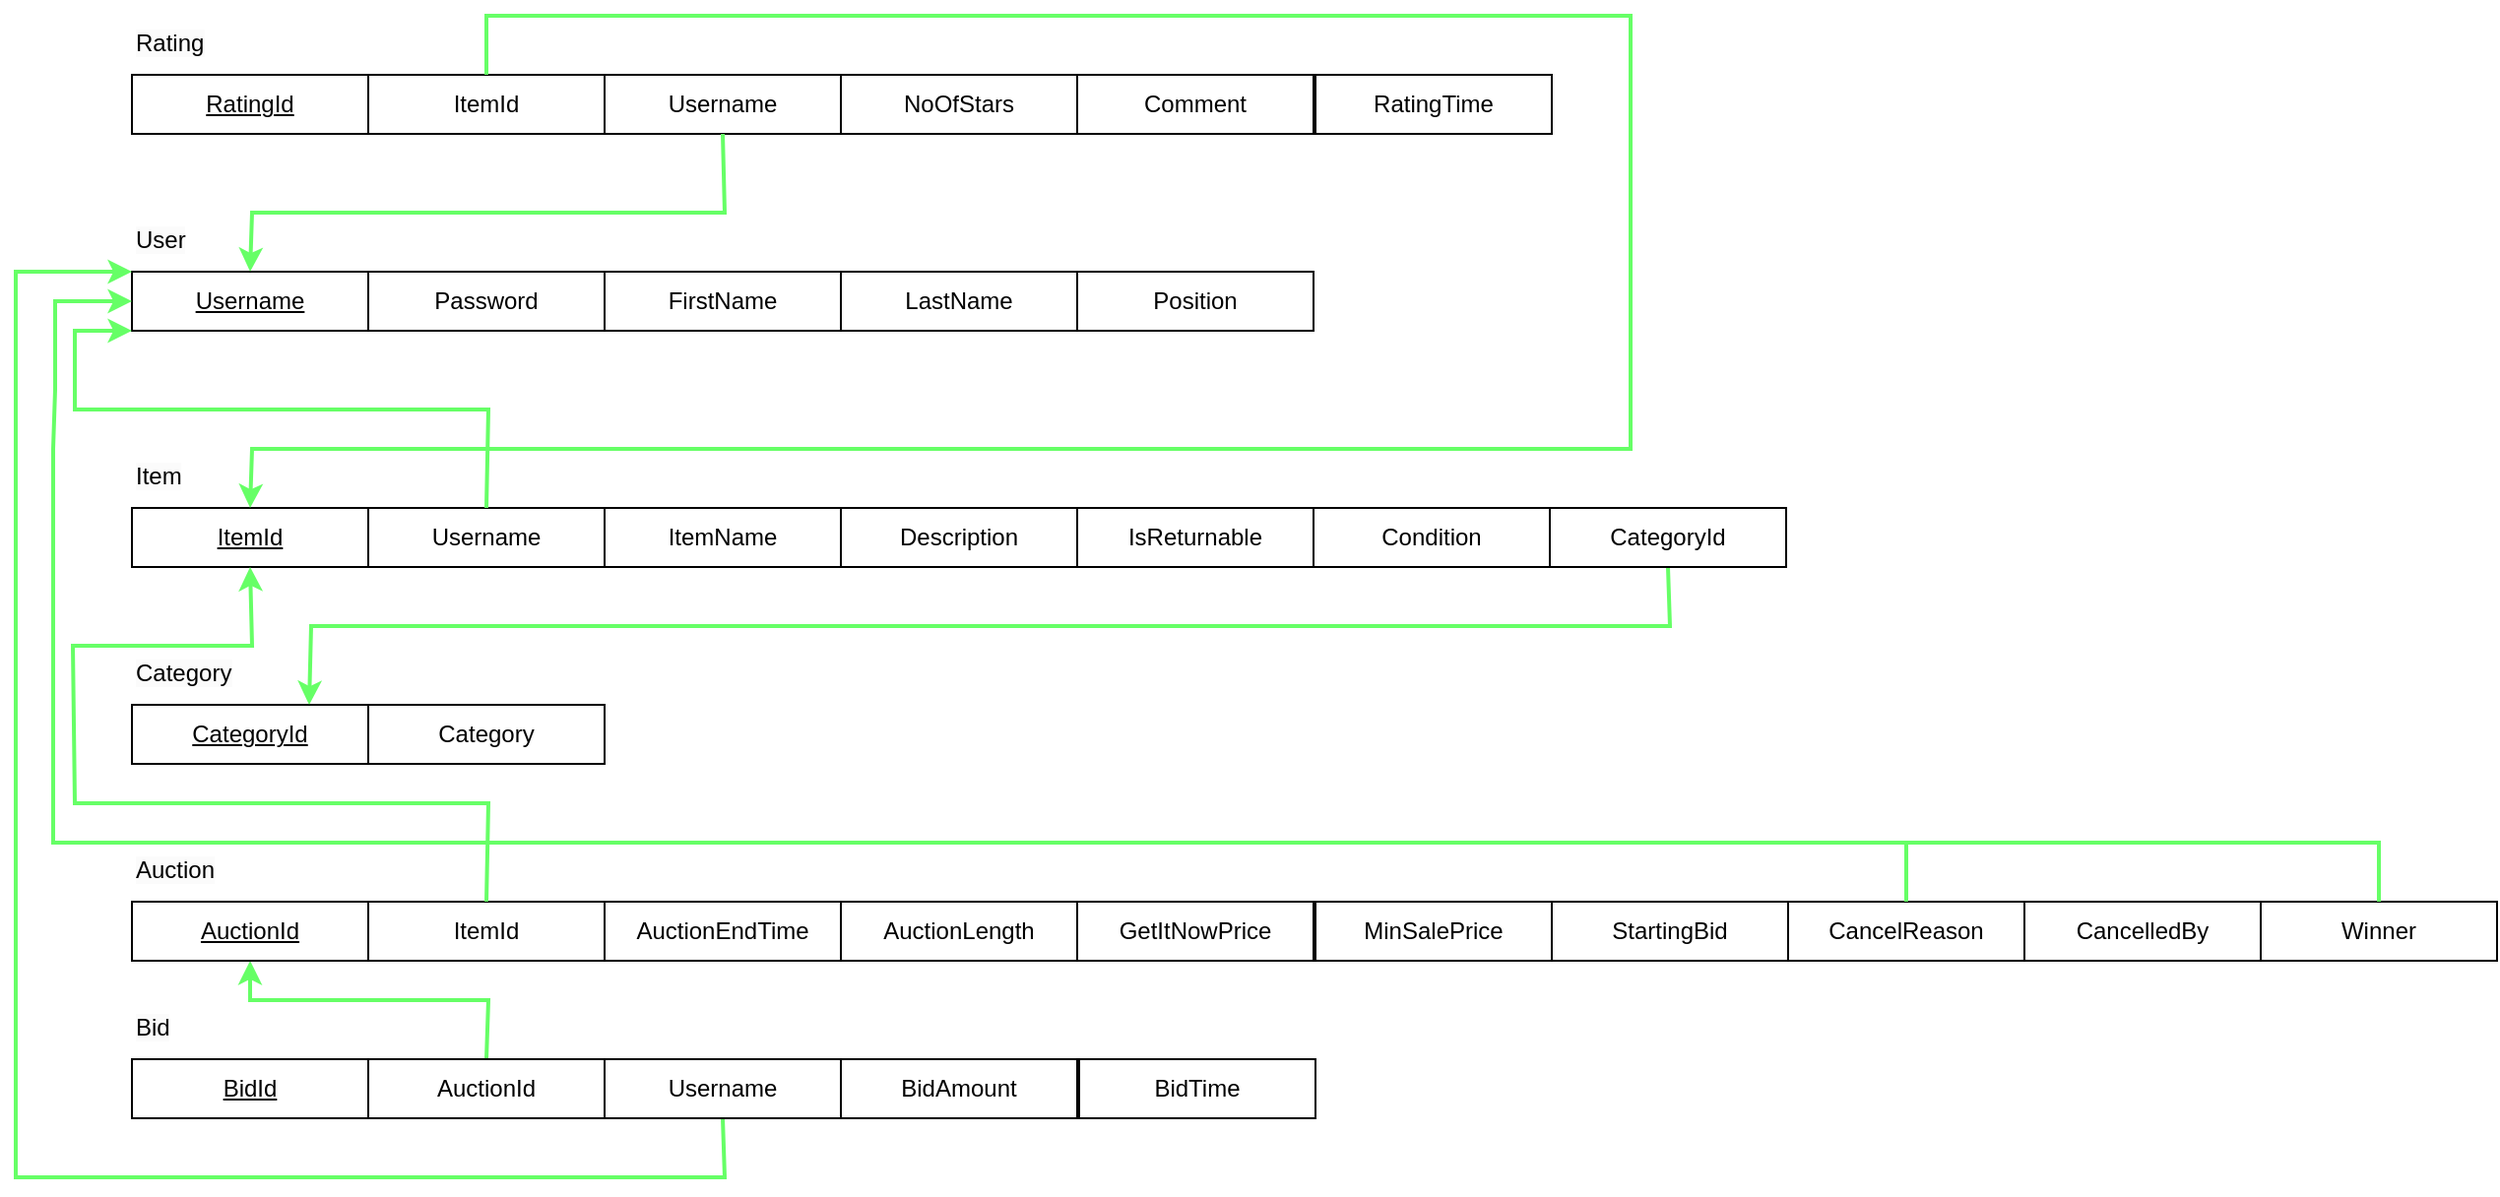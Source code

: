 <mxfile version="24.0.4" type="device">
  <diagram name="Page-1" id="0dGADS9njSJkxNdPXGh4">
    <mxGraphModel dx="3134" dy="1818" grid="1" gridSize="10" guides="1" tooltips="1" connect="1" arrows="1" fold="1" page="1" pageScale="1" pageWidth="850" pageHeight="1100" math="0" shadow="0">
      <root>
        <mxCell id="0" />
        <mxCell id="1" parent="0" />
        <mxCell id="0JFCgkChCbE0tJgiea0F-1" value="&lt;u&gt;Username&lt;/u&gt;" style="rounded=0;whiteSpace=wrap;html=1;" parent="1" vertex="1">
          <mxGeometry x="-911" y="-850" width="120" height="30" as="geometry" />
        </mxCell>
        <mxCell id="0JFCgkChCbE0tJgiea0F-2" value="FirstName" style="whiteSpace=wrap;html=1;rounded=0;" parent="1" vertex="1">
          <mxGeometry x="-671" y="-850" width="120" height="30" as="geometry" />
        </mxCell>
        <mxCell id="0JFCgkChCbE0tJgiea0F-4" value="&lt;span style=&quot;color: rgb(0, 0, 0); font-family: Helvetica; font-size: 12px; font-style: normal; font-variant-ligatures: normal; font-variant-caps: normal; font-weight: 400; letter-spacing: normal; orphans: 2; text-align: center; text-indent: 0px; text-transform: none; widows: 2; word-spacing: 0px; -webkit-text-stroke-width: 0px; white-space: normal; background-color: rgb(251, 251, 251); text-decoration-thickness: initial; text-decoration-style: initial; text-decoration-color: initial; display: inline !important; float: none;&quot;&gt;User&lt;/span&gt;" style="text;whiteSpace=wrap;html=1;" parent="1" vertex="1">
          <mxGeometry x="-911" y="-880" width="90" height="40" as="geometry" />
        </mxCell>
        <mxCell id="0JFCgkChCbE0tJgiea0F-5" value="LastName" style="whiteSpace=wrap;html=1;rounded=0;" parent="1" vertex="1">
          <mxGeometry x="-551" y="-850" width="120" height="30" as="geometry" />
        </mxCell>
        <mxCell id="0JFCgkChCbE0tJgiea0F-6" value="Password" style="whiteSpace=wrap;html=1;rounded=0;" parent="1" vertex="1">
          <mxGeometry x="-791" y="-850" width="120" height="30" as="geometry" />
        </mxCell>
        <mxCell id="0JFCgkChCbE0tJgiea0F-35" value="Description" style="whiteSpace=wrap;html=1;rounded=0;" parent="1" vertex="1">
          <mxGeometry x="-551" y="-730" width="120" height="30" as="geometry" />
        </mxCell>
        <mxCell id="0JFCgkChCbE0tJgiea0F-36" value="IsReturnable" style="whiteSpace=wrap;html=1;rounded=0;" parent="1" vertex="1">
          <mxGeometry x="-431" y="-730" width="120" height="30" as="geometry" />
        </mxCell>
        <mxCell id="0JFCgkChCbE0tJgiea0F-37" value="ItemName" style="whiteSpace=wrap;html=1;rounded=0;" parent="1" vertex="1">
          <mxGeometry x="-671" y="-730" width="120" height="30" as="geometry" />
        </mxCell>
        <mxCell id="0JFCgkChCbE0tJgiea0F-38" value="&lt;span style=&quot;color: rgb(0, 0, 0); font-family: Helvetica; font-size: 12px; font-style: normal; font-variant-ligatures: normal; font-variant-caps: normal; font-weight: 400; letter-spacing: normal; orphans: 2; text-align: center; text-indent: 0px; text-transform: none; widows: 2; word-spacing: 0px; -webkit-text-stroke-width: 0px; white-space: normal; background-color: rgb(251, 251, 251); text-decoration-thickness: initial; text-decoration-style: initial; text-decoration-color: initial; display: inline !important; float: none;&quot;&gt;Item&lt;/span&gt;" style="text;whiteSpace=wrap;html=1;" parent="1" vertex="1">
          <mxGeometry x="-911" y="-760" width="90" height="40" as="geometry" />
        </mxCell>
        <mxCell id="0JFCgkChCbE0tJgiea0F-39" value="Username" style="rounded=0;whiteSpace=wrap;html=1;" parent="1" vertex="1">
          <mxGeometry x="-791" y="-730" width="120" height="30" as="geometry" />
        </mxCell>
        <mxCell id="0JFCgkChCbE0tJgiea0F-40" value="" style="endArrow=classic;html=1;rounded=0;fillColor=#99FF33;strokeColor=#66FF66;strokeWidth=2;entryX=0;entryY=1;entryDx=0;entryDy=0;exitX=0.5;exitY=0;exitDx=0;exitDy=0;" parent="1" edge="1" target="0JFCgkChCbE0tJgiea0F-1" source="0JFCgkChCbE0tJgiea0F-39">
          <mxGeometry width="50" height="50" relative="1" as="geometry">
            <mxPoint x="-730" y="-780" as="sourcePoint" />
            <mxPoint x="-911" y="-997" as="targetPoint" />
            <Array as="points">
              <mxPoint x="-730" y="-780" />
              <mxPoint x="-940" y="-780" />
              <mxPoint x="-940" y="-820" />
            </Array>
          </mxGeometry>
        </mxCell>
        <mxCell id="0JFCgkChCbE0tJgiea0F-41" value="&lt;u&gt;ItemId&lt;/u&gt;" style="rounded=0;whiteSpace=wrap;html=1;" parent="1" vertex="1">
          <mxGeometry x="-911" y="-730" width="120" height="30" as="geometry" />
        </mxCell>
        <mxCell id="0JFCgkChCbE0tJgiea0F-43" value="Condition" style="whiteSpace=wrap;html=1;rounded=0;" parent="1" vertex="1">
          <mxGeometry x="-311" y="-730" width="120" height="30" as="geometry" />
        </mxCell>
        <mxCell id="0JFCgkChCbE0tJgiea0F-47" value="&lt;u&gt;CategoryId&lt;/u&gt;" style="rounded=0;whiteSpace=wrap;html=1;" parent="1" vertex="1">
          <mxGeometry x="-911" y="-630" width="120" height="30" as="geometry" />
        </mxCell>
        <mxCell id="0JFCgkChCbE0tJgiea0F-48" value="&lt;span style=&quot;color: rgb(0, 0, 0); font-family: Helvetica; font-size: 12px; font-style: normal; font-variant-ligatures: normal; font-variant-caps: normal; font-weight: 400; letter-spacing: normal; orphans: 2; text-align: center; text-indent: 0px; text-transform: none; widows: 2; word-spacing: 0px; -webkit-text-stroke-width: 0px; white-space: normal; background-color: rgb(251, 251, 251); text-decoration-thickness: initial; text-decoration-style: initial; text-decoration-color: initial; display: inline !important; float: none;&quot;&gt;Category&lt;/span&gt;" style="text;whiteSpace=wrap;html=1;" parent="1" vertex="1">
          <mxGeometry x="-911" y="-660" width="90" height="40" as="geometry" />
        </mxCell>
        <mxCell id="0JFCgkChCbE0tJgiea0F-49" value="Category" style="whiteSpace=wrap;html=1;rounded=0;" parent="1" vertex="1">
          <mxGeometry x="-791" y="-630" width="120" height="30" as="geometry" />
        </mxCell>
        <mxCell id="0JFCgkChCbE0tJgiea0F-51" value="" style="endArrow=classic;html=1;rounded=0;exitX=0.5;exitY=1;exitDx=0;exitDy=0;fillColor=#99FF33;strokeColor=#66FF66;strokeWidth=2;entryX=0.75;entryY=0;entryDx=0;entryDy=0;" parent="1" source="jv4ycwzoeWzqPLF8d1Lm-3" target="0JFCgkChCbE0tJgiea0F-47" edge="1">
          <mxGeometry width="50" height="50" relative="1" as="geometry">
            <mxPoint x="-611.42" y="-620" as="sourcePoint" />
            <mxPoint x="-780" y="-640" as="targetPoint" />
            <Array as="points">
              <mxPoint x="-130" y="-670" />
              <mxPoint x="-820" y="-670" />
            </Array>
          </mxGeometry>
        </mxCell>
        <mxCell id="0JFCgkChCbE0tJgiea0F-52" value="StartingBid" style="whiteSpace=wrap;html=1;rounded=0;" parent="1" vertex="1">
          <mxGeometry x="-190" y="-530" width="120" height="30" as="geometry" />
        </mxCell>
        <mxCell id="0JFCgkChCbE0tJgiea0F-53" value="MinSalePrice" style="whiteSpace=wrap;html=1;rounded=0;" parent="1" vertex="1">
          <mxGeometry x="-310" y="-530" width="120" height="30" as="geometry" />
        </mxCell>
        <mxCell id="0JFCgkChCbE0tJgiea0F-54" value="CancelReason" style="whiteSpace=wrap;html=1;rounded=0;" parent="1" vertex="1">
          <mxGeometry x="-70" y="-530" width="120" height="30" as="geometry" />
        </mxCell>
        <mxCell id="0JFCgkChCbE0tJgiea0F-55" value="&lt;span style=&quot;color: rgb(0, 0, 0); font-family: Helvetica; font-size: 12px; font-style: normal; font-variant-ligatures: normal; font-variant-caps: normal; font-weight: 400; letter-spacing: normal; orphans: 2; text-align: center; text-indent: 0px; text-transform: none; widows: 2; word-spacing: 0px; -webkit-text-stroke-width: 0px; white-space: normal; background-color: rgb(251, 251, 251); text-decoration-thickness: initial; text-decoration-style: initial; text-decoration-color: initial; display: inline !important; float: none;&quot;&gt;Auction&lt;/span&gt;" style="text;whiteSpace=wrap;html=1;" parent="1" vertex="1">
          <mxGeometry x="-911" y="-560" width="90" height="40" as="geometry" />
        </mxCell>
        <mxCell id="0JFCgkChCbE0tJgiea0F-56" value="ItemId" style="rounded=0;whiteSpace=wrap;html=1;" parent="1" vertex="1">
          <mxGeometry x="-791" y="-530" width="120" height="30" as="geometry" />
        </mxCell>
        <mxCell id="0JFCgkChCbE0tJgiea0F-57" value="Winner" style="rounded=0;whiteSpace=wrap;html=1;" parent="1" vertex="1">
          <mxGeometry x="170" y="-530" width="120" height="30" as="geometry" />
        </mxCell>
        <mxCell id="0JFCgkChCbE0tJgiea0F-58" value="GetItNowPrice" style="whiteSpace=wrap;html=1;rounded=0;" parent="1" vertex="1">
          <mxGeometry x="-431" y="-530" width="120" height="30" as="geometry" />
        </mxCell>
        <mxCell id="0JFCgkChCbE0tJgiea0F-59" value="AuctionLength" style="whiteSpace=wrap;html=1;rounded=0;" parent="1" vertex="1">
          <mxGeometry x="-551" y="-530" width="120" height="30" as="geometry" />
        </mxCell>
        <mxCell id="0JFCgkChCbE0tJgiea0F-60" value="AuctionEndTime" style="whiteSpace=wrap;html=1;rounded=0;" parent="1" vertex="1">
          <mxGeometry x="-671" y="-530" width="120" height="30" as="geometry" />
        </mxCell>
        <mxCell id="0JFCgkChCbE0tJgiea0F-61" value="CancelledBy" style="rounded=0;whiteSpace=wrap;html=1;" parent="1" vertex="1">
          <mxGeometry x="50" y="-530" width="120" height="30" as="geometry" />
        </mxCell>
        <mxCell id="0JFCgkChCbE0tJgiea0F-69" value="" style="endArrow=classic;html=1;rounded=0;fillColor=#99FF33;strokeColor=#66FF66;strokeWidth=2;entryX=0;entryY=0.5;entryDx=0;entryDy=0;exitX=0.5;exitY=0;exitDx=0;exitDy=0;" parent="1" source="0JFCgkChCbE0tJgiea0F-54" target="0JFCgkChCbE0tJgiea0F-1" edge="1">
          <mxGeometry width="50" height="50" relative="1" as="geometry">
            <mxPoint x="-891" y="-513" as="sourcePoint" />
            <mxPoint x="-960" y="-1010" as="targetPoint" />
            <Array as="points">
              <mxPoint x="-10" y="-560" />
              <mxPoint x="-280" y="-560" />
              <mxPoint x="-611" y="-560" />
              <mxPoint x="-951" y="-560" />
              <mxPoint x="-951" y="-760" />
              <mxPoint x="-950" y="-790" />
              <mxPoint x="-950" y="-820" />
              <mxPoint x="-950" y="-810" />
              <mxPoint x="-950" y="-835" />
            </Array>
          </mxGeometry>
        </mxCell>
        <mxCell id="0JFCgkChCbE0tJgiea0F-71" value="&lt;span style=&quot;color: rgb(0, 0, 0); font-family: Helvetica; font-size: 12px; font-style: normal; font-variant-ligatures: normal; font-variant-caps: normal; font-weight: 400; letter-spacing: normal; orphans: 2; text-align: center; text-indent: 0px; text-transform: none; widows: 2; word-spacing: 0px; -webkit-text-stroke-width: 0px; white-space: normal; background-color: rgb(251, 251, 251); text-decoration-thickness: initial; text-decoration-style: initial; text-decoration-color: initial; display: inline !important; float: none;&quot;&gt;Bid&lt;/span&gt;" style="text;whiteSpace=wrap;html=1;" parent="1" vertex="1">
          <mxGeometry x="-911" y="-480" width="90" height="40" as="geometry" />
        </mxCell>
        <mxCell id="0JFCgkChCbE0tJgiea0F-72" value="BidAmount" style="whiteSpace=wrap;html=1;rounded=0;" parent="1" vertex="1">
          <mxGeometry x="-551" y="-450" width="120" height="30" as="geometry" />
        </mxCell>
        <mxCell id="0JFCgkChCbE0tJgiea0F-73" value="BidTime" style="whiteSpace=wrap;html=1;rounded=0;" parent="1" vertex="1">
          <mxGeometry x="-430" y="-450" width="120" height="30" as="geometry" />
        </mxCell>
        <mxCell id="0JFCgkChCbE0tJgiea0F-74" value="" style="endArrow=classic;html=1;rounded=0;exitX=0.5;exitY=0;exitDx=0;exitDy=0;fillColor=#99FF33;strokeColor=#66FF66;strokeWidth=2;entryX=0.5;entryY=1;entryDx=0;entryDy=0;" parent="1" target="jv4ycwzoeWzqPLF8d1Lm-21" edge="1" source="jv4ycwzoeWzqPLF8d1Lm-25">
          <mxGeometry width="50" height="50" relative="1" as="geometry">
            <mxPoint x="-851" y="-450" as="sourcePoint" />
            <mxPoint x="-850" y="-480" as="targetPoint" />
            <Array as="points">
              <mxPoint x="-730" y="-480" />
              <mxPoint x="-851" y="-480" />
            </Array>
          </mxGeometry>
        </mxCell>
        <mxCell id="0JFCgkChCbE0tJgiea0F-80" value="" style="endArrow=classic;html=1;rounded=0;fillColor=#99FF33;strokeColor=#66FF66;strokeWidth=2;exitX=0.5;exitY=0;exitDx=0;exitDy=0;entryX=0.5;entryY=1;entryDx=0;entryDy=0;" parent="1" source="0JFCgkChCbE0tJgiea0F-56" target="0JFCgkChCbE0tJgiea0F-41" edge="1">
          <mxGeometry width="50" height="50" relative="1" as="geometry">
            <mxPoint x="-721" y="-520" as="sourcePoint" />
            <mxPoint x="-841" y="-780" as="targetPoint" />
            <Array as="points">
              <mxPoint x="-730" y="-580" />
              <mxPoint x="-940" y="-580" />
              <mxPoint x="-941" y="-660" />
              <mxPoint x="-850" y="-660" />
            </Array>
          </mxGeometry>
        </mxCell>
        <mxCell id="0JFCgkChCbE0tJgiea0F-86" value="" style="endArrow=classic;html=1;rounded=0;fillColor=#99FF33;strokeColor=#66FF66;strokeWidth=2;entryX=0;entryY=0;entryDx=0;entryDy=0;exitX=0.5;exitY=1;exitDx=0;exitDy=0;" parent="1" source="jv4ycwzoeWzqPLF8d1Lm-6" target="0JFCgkChCbE0tJgiea0F-1" edge="1">
          <mxGeometry width="50" height="50" relative="1" as="geometry">
            <mxPoint x="-730" y="-310" as="sourcePoint" />
            <mxPoint x="-1080" y="-760" as="targetPoint" />
            <Array as="points">
              <mxPoint x="-610" y="-390" />
              <mxPoint x="-970" y="-390" />
              <mxPoint x="-970" y="-850" />
            </Array>
          </mxGeometry>
        </mxCell>
        <mxCell id="0JFCgkChCbE0tJgiea0F-87" value="ItemId" style="rounded=0;whiteSpace=wrap;html=1;" parent="1" vertex="1">
          <mxGeometry x="-791" y="-950" width="120" height="30" as="geometry" />
        </mxCell>
        <mxCell id="0JFCgkChCbE0tJgiea0F-88" value="NoOfStars" style="whiteSpace=wrap;html=1;rounded=0;" parent="1" vertex="1">
          <mxGeometry x="-551" y="-950" width="120" height="30" as="geometry" />
        </mxCell>
        <mxCell id="0JFCgkChCbE0tJgiea0F-89" value="&lt;span style=&quot;color: rgb(0, 0, 0); font-family: Helvetica; font-size: 12px; font-style: normal; font-variant-ligatures: normal; font-variant-caps: normal; font-weight: 400; letter-spacing: normal; orphans: 2; text-align: center; text-indent: 0px; text-transform: none; widows: 2; word-spacing: 0px; -webkit-text-stroke-width: 0px; white-space: normal; background-color: rgb(251, 251, 251); text-decoration-thickness: initial; text-decoration-style: initial; text-decoration-color: initial; display: inline !important; float: none;&quot;&gt;Rating&lt;/span&gt;" style="text;whiteSpace=wrap;html=1;" parent="1" vertex="1">
          <mxGeometry x="-911" y="-980" width="90" height="40" as="geometry" />
        </mxCell>
        <mxCell id="0JFCgkChCbE0tJgiea0F-93" value="RatingTime" style="whiteSpace=wrap;html=1;rounded=0;" parent="1" vertex="1">
          <mxGeometry x="-310" y="-950" width="120" height="30" as="geometry" />
        </mxCell>
        <mxCell id="0JFCgkChCbE0tJgiea0F-94" value="Comment" style="whiteSpace=wrap;html=1;rounded=0;" parent="1" vertex="1">
          <mxGeometry x="-431" y="-950" width="120" height="30" as="geometry" />
        </mxCell>
        <mxCell id="0JFCgkChCbE0tJgiea0F-96" value="Username" style="rounded=0;whiteSpace=wrap;html=1;" parent="1" vertex="1">
          <mxGeometry x="-671" y="-950" width="120" height="30" as="geometry" />
        </mxCell>
        <mxCell id="0JFCgkChCbE0tJgiea0F-97" value="" style="endArrow=classic;html=1;rounded=0;fillColor=#99FF33;strokeColor=#66FF66;strokeWidth=2;exitX=0.5;exitY=1;exitDx=0;exitDy=0;entryX=0.5;entryY=0;entryDx=0;entryDy=0;" parent="1" edge="1" target="0JFCgkChCbE0tJgiea0F-1" source="0JFCgkChCbE0tJgiea0F-96">
          <mxGeometry width="50" height="50" relative="1" as="geometry">
            <mxPoint x="-850" y="-920" as="sourcePoint" />
            <mxPoint x="-850" y="-880" as="targetPoint" />
            <Array as="points">
              <mxPoint x="-610" y="-880" />
              <mxPoint x="-850" y="-880" />
            </Array>
          </mxGeometry>
        </mxCell>
        <mxCell id="0JFCgkChCbE0tJgiea0F-101" value="" style="endArrow=classic;html=1;rounded=0;fillColor=#99FF33;strokeColor=#66FF66;strokeWidth=2;exitX=0.5;exitY=0;exitDx=0;exitDy=0;entryX=0.5;entryY=0;entryDx=0;entryDy=0;" parent="1" source="0JFCgkChCbE0tJgiea0F-87" target="0JFCgkChCbE0tJgiea0F-41" edge="1">
          <mxGeometry width="50" height="50" relative="1" as="geometry">
            <mxPoint x="-581" y="-1080" as="sourcePoint" />
            <mxPoint x="-811" y="-810" as="targetPoint" />
            <Array as="points">
              <mxPoint x="-731" y="-980" />
              <mxPoint x="-390" y="-980" />
              <mxPoint x="-150" y="-980" />
              <mxPoint x="-150" y="-760" />
              <mxPoint x="-430" y="-760" />
              <mxPoint x="-570" y="-760" />
              <mxPoint x="-710" y="-760" />
              <mxPoint x="-780" y="-760" />
              <mxPoint x="-850" y="-760" />
            </Array>
          </mxGeometry>
        </mxCell>
        <mxCell id="jv4ycwzoeWzqPLF8d1Lm-3" value="CategoryId" style="whiteSpace=wrap;html=1;rounded=0;" vertex="1" parent="1">
          <mxGeometry x="-191" y="-730" width="120" height="30" as="geometry" />
        </mxCell>
        <mxCell id="jv4ycwzoeWzqPLF8d1Lm-5" value="" style="endArrow=none;html=1;rounded=0;entryX=0.5;entryY=0;entryDx=0;entryDy=0;fillColor=#d5e8d4;strokeColor=#66FF66;strokeWidth=2;" edge="1" parent="1" target="0JFCgkChCbE0tJgiea0F-57">
          <mxGeometry width="50" height="50" relative="1" as="geometry">
            <mxPoint x="-730" y="-560" as="sourcePoint" />
            <mxPoint x="-410" y="-520" as="targetPoint" />
            <Array as="points">
              <mxPoint x="60" y="-560" />
              <mxPoint x="230" y="-560" />
            </Array>
          </mxGeometry>
        </mxCell>
        <mxCell id="jv4ycwzoeWzqPLF8d1Lm-6" value="Username" style="whiteSpace=wrap;html=1;rounded=0;" vertex="1" parent="1">
          <mxGeometry x="-671" y="-450" width="120" height="30" as="geometry" />
        </mxCell>
        <mxCell id="jv4ycwzoeWzqPLF8d1Lm-11" value="Position" style="whiteSpace=wrap;html=1;rounded=0;" vertex="1" parent="1">
          <mxGeometry x="-431" y="-850" width="120" height="30" as="geometry" />
        </mxCell>
        <mxCell id="jv4ycwzoeWzqPLF8d1Lm-19" value="&lt;u&gt;RatingId&lt;/u&gt;" style="whiteSpace=wrap;html=1;rounded=0;" vertex="1" parent="1">
          <mxGeometry x="-911" y="-950" width="120" height="30" as="geometry" />
        </mxCell>
        <mxCell id="jv4ycwzoeWzqPLF8d1Lm-21" value="&lt;u&gt;AuctionId&lt;/u&gt;" style="rounded=0;whiteSpace=wrap;html=1;" vertex="1" parent="1">
          <mxGeometry x="-911" y="-530" width="120" height="30" as="geometry" />
        </mxCell>
        <mxCell id="jv4ycwzoeWzqPLF8d1Lm-22" value="&lt;u&gt;BidId&lt;/u&gt;" style="rounded=0;whiteSpace=wrap;html=1;" vertex="1" parent="1">
          <mxGeometry x="-911" y="-450" width="120" height="30" as="geometry" />
        </mxCell>
        <mxCell id="jv4ycwzoeWzqPLF8d1Lm-25" value="AuctionId" style="whiteSpace=wrap;html=1;rounded=0;" vertex="1" parent="1">
          <mxGeometry x="-791" y="-450" width="120" height="30" as="geometry" />
        </mxCell>
      </root>
    </mxGraphModel>
  </diagram>
</mxfile>
